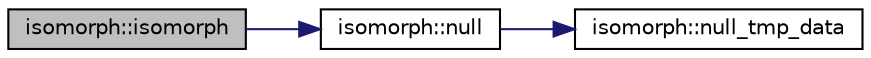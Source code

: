 digraph "isomorph::isomorph"
{
  edge [fontname="Helvetica",fontsize="10",labelfontname="Helvetica",labelfontsize="10"];
  node [fontname="Helvetica",fontsize="10",shape=record];
  rankdir="LR";
  Node0 [label="isomorph::isomorph",height=0.2,width=0.4,color="black", fillcolor="grey75", style="filled", fontcolor="black"];
  Node0 -> Node1 [color="midnightblue",fontsize="10",style="solid",fontname="Helvetica"];
  Node1 [label="isomorph::null",height=0.2,width=0.4,color="black", fillcolor="white", style="filled",URL="$d3/d5f/classisomorph.html#a8212fe560851abbc45a12b866694e321"];
  Node1 -> Node2 [color="midnightblue",fontsize="10",style="solid",fontname="Helvetica"];
  Node2 [label="isomorph::null_tmp_data",height=0.2,width=0.4,color="black", fillcolor="white", style="filled",URL="$d3/d5f/classisomorph.html#a169534be12152d9c663bb85fb422951c"];
}

